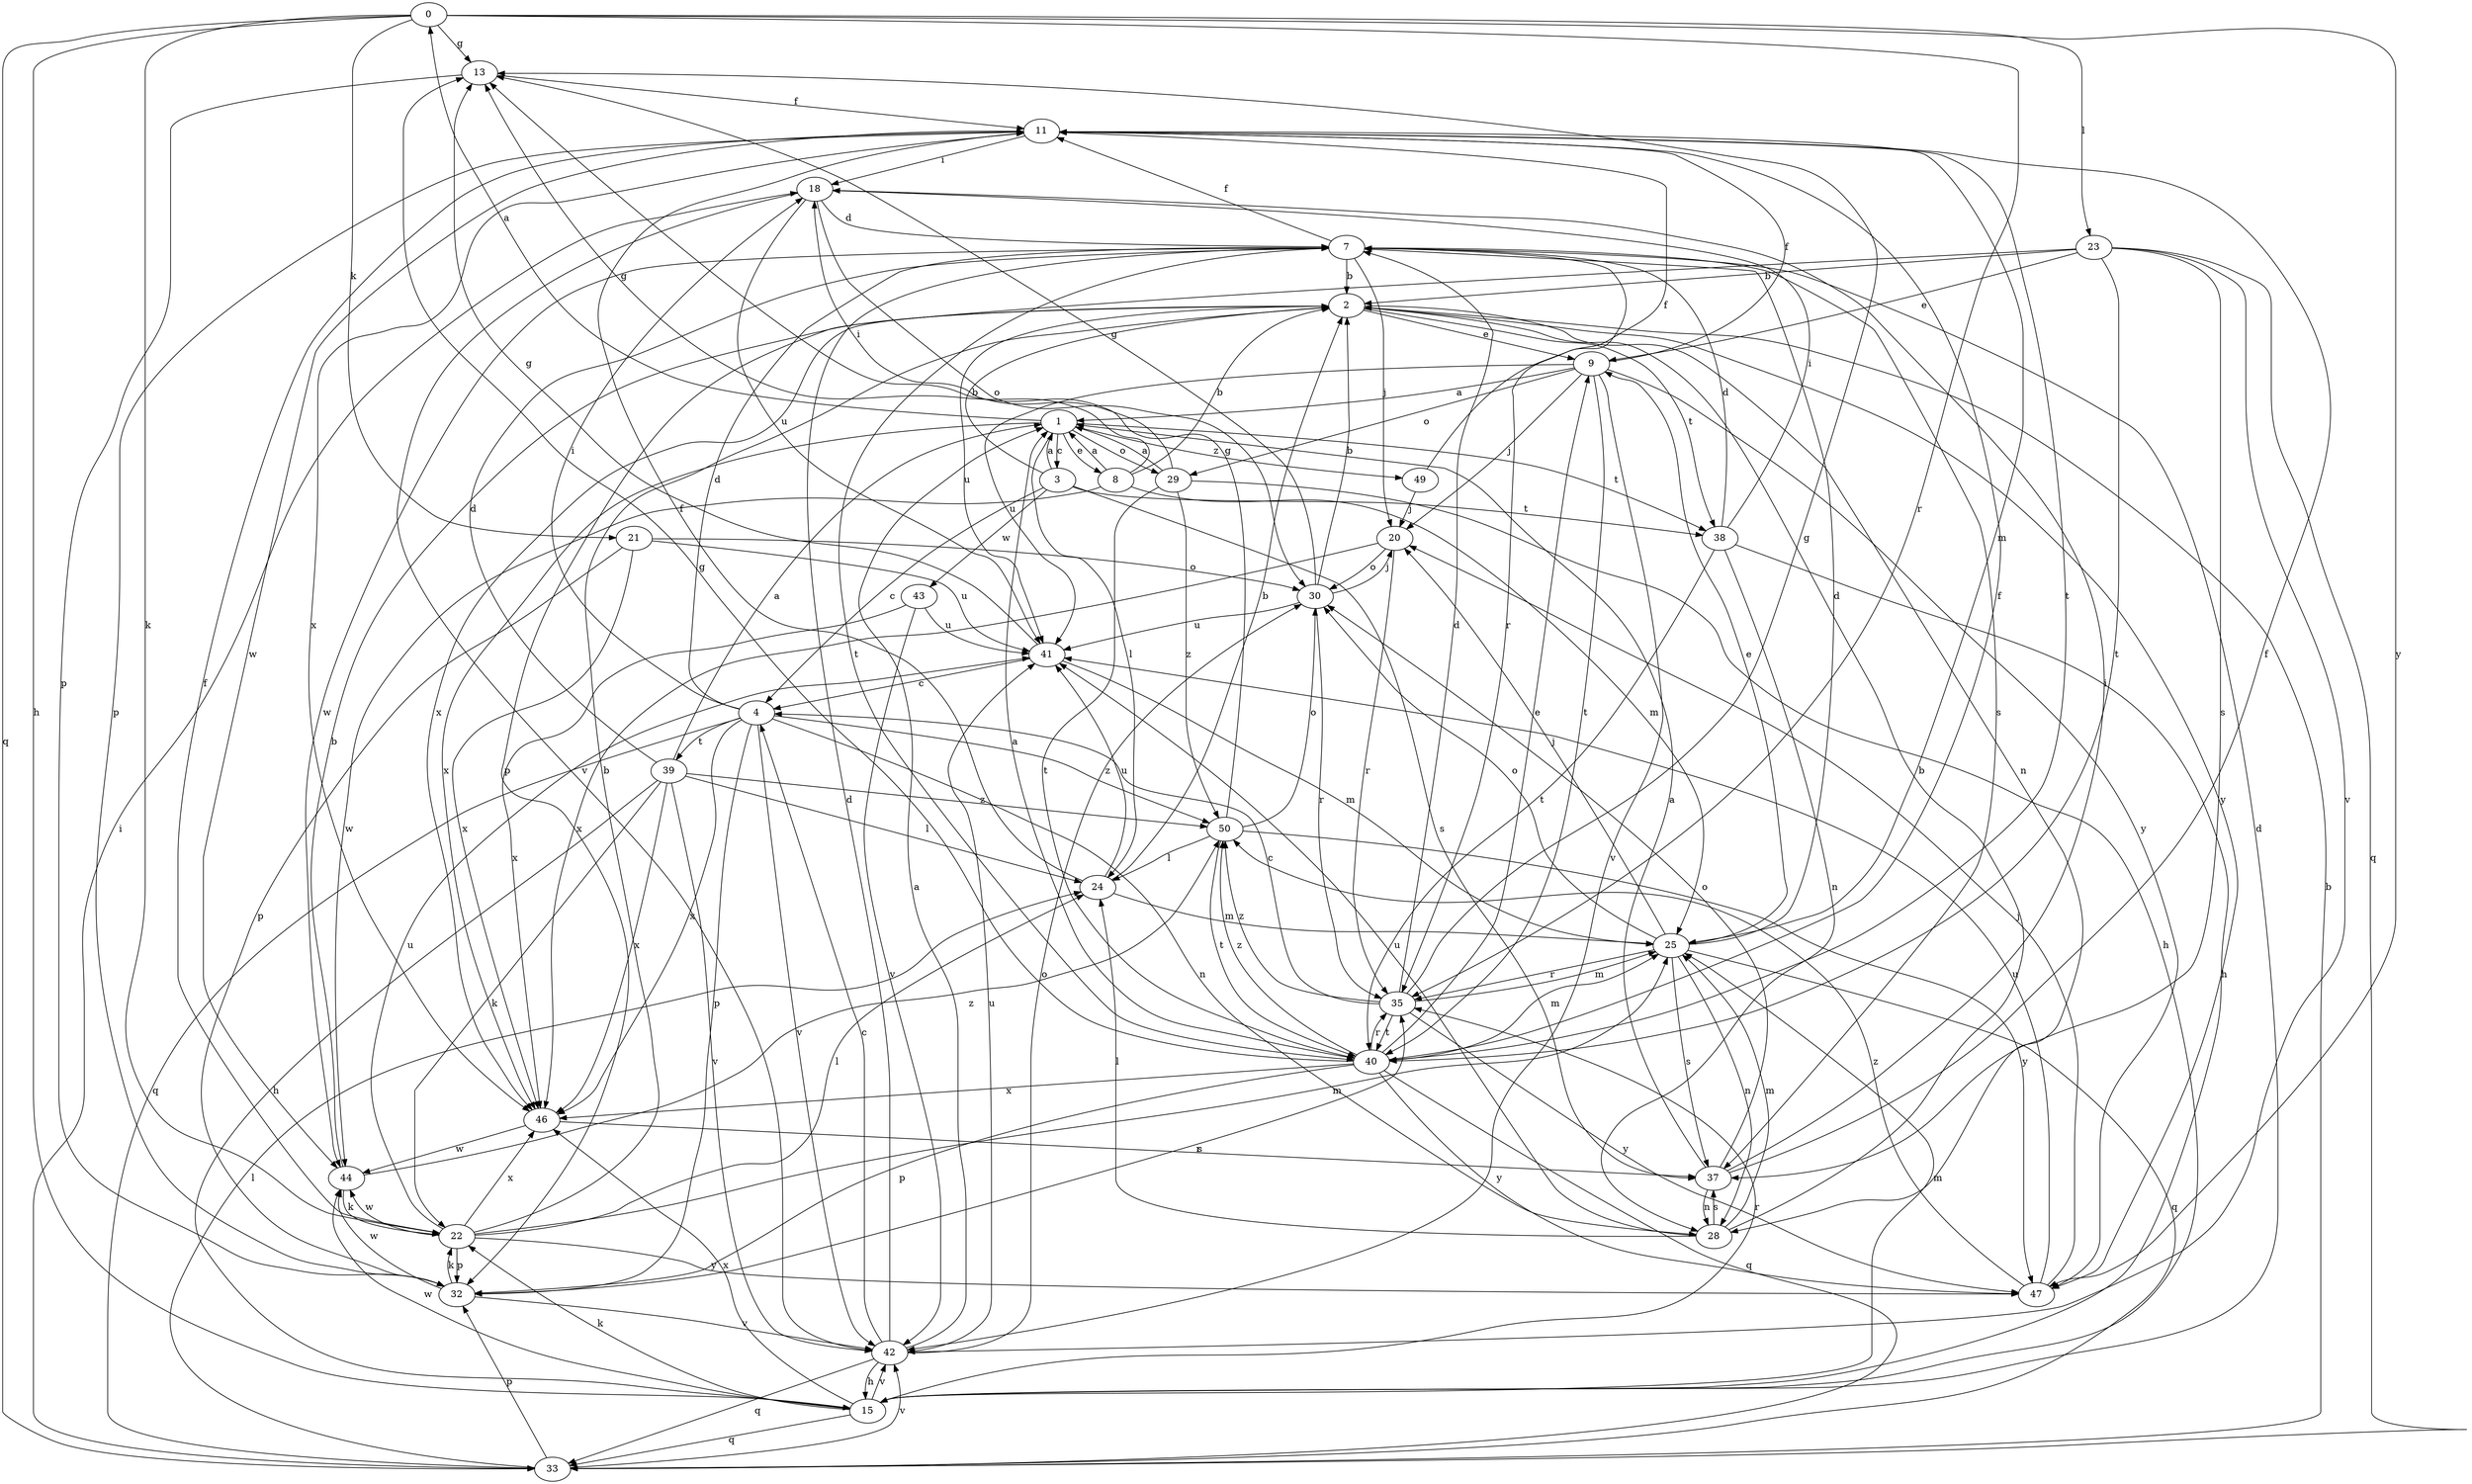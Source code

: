 strict digraph  {
0;
1;
2;
3;
4;
7;
8;
9;
11;
13;
15;
18;
20;
21;
22;
23;
24;
25;
28;
29;
30;
32;
33;
35;
37;
38;
39;
40;
41;
42;
43;
44;
46;
47;
49;
50;
0 -> 13  [label=g];
0 -> 15  [label=h];
0 -> 21  [label=k];
0 -> 22  [label=k];
0 -> 23  [label=l];
0 -> 33  [label=q];
0 -> 35  [label=r];
0 -> 47  [label=y];
1 -> 0  [label=a];
1 -> 3  [label=c];
1 -> 8  [label=e];
1 -> 24  [label=l];
1 -> 29  [label=o];
1 -> 38  [label=t];
1 -> 46  [label=x];
1 -> 49  [label=z];
2 -> 9  [label=e];
2 -> 28  [label=n];
2 -> 38  [label=t];
2 -> 41  [label=u];
2 -> 46  [label=x];
2 -> 47  [label=y];
3 -> 1  [label=a];
3 -> 2  [label=b];
3 -> 4  [label=c];
3 -> 37  [label=s];
3 -> 38  [label=t];
3 -> 43  [label=w];
4 -> 7  [label=d];
4 -> 18  [label=i];
4 -> 28  [label=n];
4 -> 32  [label=p];
4 -> 33  [label=q];
4 -> 39  [label=t];
4 -> 42  [label=v];
4 -> 46  [label=x];
4 -> 50  [label=z];
7 -> 2  [label=b];
7 -> 11  [label=f];
7 -> 20  [label=j];
7 -> 35  [label=r];
7 -> 37  [label=s];
7 -> 40  [label=t];
7 -> 44  [label=w];
8 -> 1  [label=a];
8 -> 2  [label=b];
8 -> 13  [label=g];
8 -> 25  [label=m];
8 -> 44  [label=w];
9 -> 1  [label=a];
9 -> 11  [label=f];
9 -> 20  [label=j];
9 -> 29  [label=o];
9 -> 40  [label=t];
9 -> 41  [label=u];
9 -> 42  [label=v];
9 -> 47  [label=y];
11 -> 18  [label=i];
11 -> 25  [label=m];
11 -> 32  [label=p];
11 -> 40  [label=t];
11 -> 44  [label=w];
11 -> 46  [label=x];
13 -> 11  [label=f];
13 -> 32  [label=p];
15 -> 7  [label=d];
15 -> 22  [label=k];
15 -> 25  [label=m];
15 -> 33  [label=q];
15 -> 35  [label=r];
15 -> 42  [label=v];
15 -> 44  [label=w];
15 -> 46  [label=x];
18 -> 7  [label=d];
18 -> 30  [label=o];
18 -> 41  [label=u];
18 -> 42  [label=v];
20 -> 30  [label=o];
20 -> 35  [label=r];
20 -> 46  [label=x];
21 -> 30  [label=o];
21 -> 32  [label=p];
21 -> 41  [label=u];
21 -> 46  [label=x];
22 -> 2  [label=b];
22 -> 11  [label=f];
22 -> 24  [label=l];
22 -> 25  [label=m];
22 -> 32  [label=p];
22 -> 41  [label=u];
22 -> 44  [label=w];
22 -> 46  [label=x];
22 -> 47  [label=y];
23 -> 2  [label=b];
23 -> 9  [label=e];
23 -> 32  [label=p];
23 -> 33  [label=q];
23 -> 37  [label=s];
23 -> 40  [label=t];
23 -> 42  [label=v];
24 -> 2  [label=b];
24 -> 11  [label=f];
24 -> 25  [label=m];
24 -> 41  [label=u];
25 -> 7  [label=d];
25 -> 9  [label=e];
25 -> 20  [label=j];
25 -> 28  [label=n];
25 -> 30  [label=o];
25 -> 33  [label=q];
25 -> 35  [label=r];
25 -> 37  [label=s];
28 -> 2  [label=b];
28 -> 24  [label=l];
28 -> 25  [label=m];
28 -> 37  [label=s];
28 -> 41  [label=u];
29 -> 1  [label=a];
29 -> 15  [label=h];
29 -> 18  [label=i];
29 -> 40  [label=t];
29 -> 50  [label=z];
30 -> 2  [label=b];
30 -> 13  [label=g];
30 -> 20  [label=j];
30 -> 35  [label=r];
30 -> 41  [label=u];
32 -> 22  [label=k];
32 -> 35  [label=r];
32 -> 42  [label=v];
32 -> 44  [label=w];
33 -> 2  [label=b];
33 -> 18  [label=i];
33 -> 24  [label=l];
33 -> 32  [label=p];
33 -> 42  [label=v];
35 -> 4  [label=c];
35 -> 7  [label=d];
35 -> 13  [label=g];
35 -> 25  [label=m];
35 -> 40  [label=t];
35 -> 47  [label=y];
35 -> 50  [label=z];
37 -> 1  [label=a];
37 -> 11  [label=f];
37 -> 18  [label=i];
37 -> 28  [label=n];
37 -> 30  [label=o];
38 -> 7  [label=d];
38 -> 15  [label=h];
38 -> 18  [label=i];
38 -> 28  [label=n];
38 -> 40  [label=t];
39 -> 1  [label=a];
39 -> 7  [label=d];
39 -> 15  [label=h];
39 -> 22  [label=k];
39 -> 24  [label=l];
39 -> 42  [label=v];
39 -> 46  [label=x];
39 -> 50  [label=z];
40 -> 1  [label=a];
40 -> 9  [label=e];
40 -> 11  [label=f];
40 -> 13  [label=g];
40 -> 25  [label=m];
40 -> 32  [label=p];
40 -> 33  [label=q];
40 -> 35  [label=r];
40 -> 46  [label=x];
40 -> 47  [label=y];
40 -> 50  [label=z];
41 -> 4  [label=c];
41 -> 13  [label=g];
41 -> 25  [label=m];
42 -> 1  [label=a];
42 -> 4  [label=c];
42 -> 7  [label=d];
42 -> 15  [label=h];
42 -> 30  [label=o];
42 -> 33  [label=q];
42 -> 41  [label=u];
43 -> 41  [label=u];
43 -> 42  [label=v];
43 -> 46  [label=x];
44 -> 2  [label=b];
44 -> 22  [label=k];
44 -> 50  [label=z];
46 -> 37  [label=s];
46 -> 44  [label=w];
47 -> 20  [label=j];
47 -> 41  [label=u];
47 -> 50  [label=z];
49 -> 11  [label=f];
49 -> 20  [label=j];
50 -> 13  [label=g];
50 -> 24  [label=l];
50 -> 30  [label=o];
50 -> 40  [label=t];
50 -> 47  [label=y];
}
